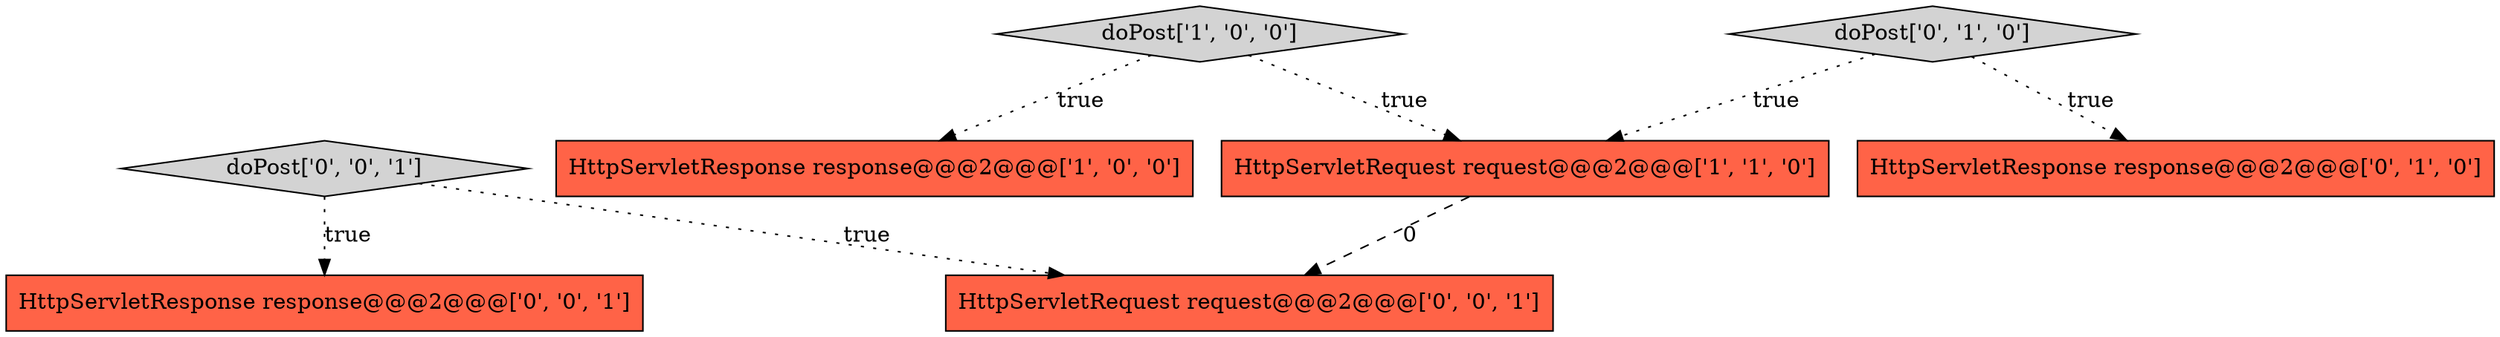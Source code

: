 digraph {
1 [style = filled, label = "doPost['1', '0', '0']", fillcolor = lightgray, shape = diamond image = "AAA0AAABBB1BBB"];
4 [style = filled, label = "doPost['0', '1', '0']", fillcolor = lightgray, shape = diamond image = "AAA0AAABBB2BBB"];
3 [style = filled, label = "HttpServletResponse response@@@2@@@['0', '1', '0']", fillcolor = tomato, shape = box image = "AAA0AAABBB2BBB"];
5 [style = filled, label = "HttpServletResponse response@@@2@@@['0', '0', '1']", fillcolor = tomato, shape = box image = "AAA0AAABBB3BBB"];
7 [style = filled, label = "doPost['0', '0', '1']", fillcolor = lightgray, shape = diamond image = "AAA0AAABBB3BBB"];
2 [style = filled, label = "HttpServletRequest request@@@2@@@['1', '1', '0']", fillcolor = tomato, shape = box image = "AAA0AAABBB1BBB"];
0 [style = filled, label = "HttpServletResponse response@@@2@@@['1', '0', '0']", fillcolor = tomato, shape = box image = "AAA0AAABBB1BBB"];
6 [style = filled, label = "HttpServletRequest request@@@2@@@['0', '0', '1']", fillcolor = tomato, shape = box image = "AAA0AAABBB3BBB"];
1->2 [style = dotted, label="true"];
2->6 [style = dashed, label="0"];
4->3 [style = dotted, label="true"];
1->0 [style = dotted, label="true"];
4->2 [style = dotted, label="true"];
7->5 [style = dotted, label="true"];
7->6 [style = dotted, label="true"];
}

